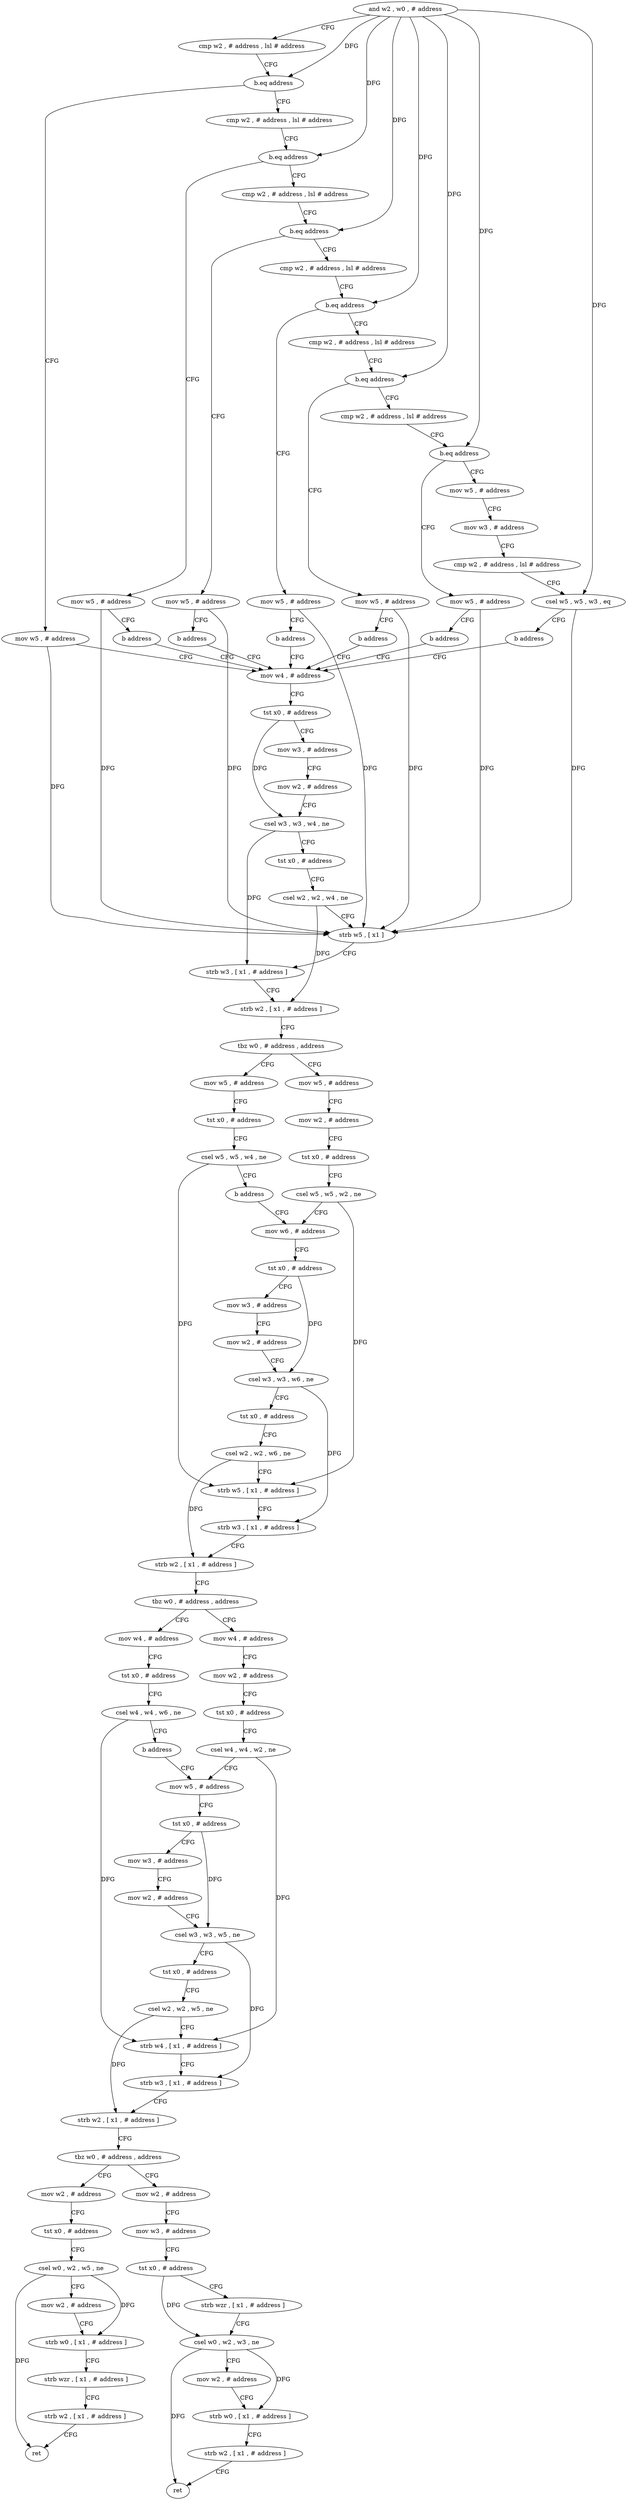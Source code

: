 digraph "func" {
"4272936" [label = "and w2 , w0 , # address" ]
"4272940" [label = "cmp w2 , # address , lsl # address" ]
"4272944" [label = "b.eq address" ]
"4273008" [label = "mov w5 , # address" ]
"4272948" [label = "cmp w2 , # address , lsl # address" ]
"4273012" [label = "mov w4 , # address" ]
"4272952" [label = "b.eq address" ]
"4273280" [label = "mov w5 , # address" ]
"4272956" [label = "cmp w2 , # address , lsl # address" ]
"4273216" [label = "mov w5 , # address" ]
"4273220" [label = "tst x0 , # address" ]
"4273224" [label = "csel w5 , w5 , w4 , ne" ]
"4273228" [label = "b address" ]
"4273072" [label = "mov w6 , # address" ]
"4273056" [label = "mov w5 , # address" ]
"4273060" [label = "mov w2 , # address" ]
"4273064" [label = "tst x0 , # address" ]
"4273068" [label = "csel w5 , w5 , w2 , ne" ]
"4273284" [label = "b address" ]
"4272960" [label = "b.eq address" ]
"4273288" [label = "mov w5 , # address" ]
"4272964" [label = "cmp w2 , # address , lsl # address" ]
"4273076" [label = "tst x0 , # address" ]
"4273080" [label = "mov w3 , # address" ]
"4273084" [label = "mov w2 , # address" ]
"4273088" [label = "csel w3 , w3 , w6 , ne" ]
"4273092" [label = "tst x0 , # address" ]
"4273096" [label = "csel w2 , w2 , w6 , ne" ]
"4273100" [label = "strb w5 , [ x1 , # address ]" ]
"4273104" [label = "strb w3 , [ x1 , # address ]" ]
"4273108" [label = "strb w2 , [ x1 , # address ]" ]
"4273112" [label = "tbz w0 , # address , address" ]
"4273264" [label = "mov w4 , # address" ]
"4273116" [label = "mov w4 , # address" ]
"4273268" [label = "tst x0 , # address" ]
"4273272" [label = "csel w4 , w4 , w6 , ne" ]
"4273276" [label = "b address" ]
"4273132" [label = "mov w5 , # address" ]
"4273120" [label = "mov w2 , # address" ]
"4273124" [label = "tst x0 , # address" ]
"4273128" [label = "csel w4 , w4 , w2 , ne" ]
"4273016" [label = "tst x0 , # address" ]
"4273020" [label = "mov w3 , # address" ]
"4273024" [label = "mov w2 , # address" ]
"4273028" [label = "csel w3 , w3 , w4 , ne" ]
"4273032" [label = "tst x0 , # address" ]
"4273036" [label = "csel w2 , w2 , w4 , ne" ]
"4273040" [label = "strb w5 , [ x1 ]" ]
"4273044" [label = "strb w3 , [ x1 , # address ]" ]
"4273048" [label = "strb w2 , [ x1 , # address ]" ]
"4273052" [label = "tbz w0 , # address , address" ]
"4273292" [label = "b address" ]
"4272968" [label = "b.eq address" ]
"4273304" [label = "mov w5 , # address" ]
"4272972" [label = "cmp w2 , # address , lsl # address" ]
"4273136" [label = "tst x0 , # address" ]
"4273140" [label = "mov w3 , # address" ]
"4273144" [label = "mov w2 , # address" ]
"4273148" [label = "csel w3 , w3 , w5 , ne" ]
"4273152" [label = "tst x0 , # address" ]
"4273156" [label = "csel w2 , w2 , w5 , ne" ]
"4273160" [label = "strb w4 , [ x1 , # address ]" ]
"4273164" [label = "strb w3 , [ x1 , # address ]" ]
"4273168" [label = "strb w2 , [ x1 , # address ]" ]
"4273172" [label = "tbz w0 , # address , address" ]
"4273232" [label = "mov w2 , # address" ]
"4273176" [label = "mov w2 , # address" ]
"4273236" [label = "tst x0 , # address" ]
"4273240" [label = "csel w0 , w2 , w5 , ne" ]
"4273244" [label = "mov w2 , # address" ]
"4273248" [label = "strb w0 , [ x1 , # address ]" ]
"4273252" [label = "strb wzr , [ x1 , # address ]" ]
"4273256" [label = "strb w2 , [ x1 , # address ]" ]
"4273260" [label = "ret" ]
"4273180" [label = "mov w3 , # address" ]
"4273184" [label = "tst x0 , # address" ]
"4273188" [label = "strb wzr , [ x1 , # address ]" ]
"4273192" [label = "csel w0 , w2 , w3 , ne" ]
"4273196" [label = "mov w2 , # address" ]
"4273200" [label = "strb w0 , [ x1 , # address ]" ]
"4273204" [label = "strb w2 , [ x1 , # address ]" ]
"4273208" [label = "ret" ]
"4273308" [label = "b address" ]
"4272976" [label = "b.eq address" ]
"4273296" [label = "mov w5 , # address" ]
"4272980" [label = "cmp w2 , # address , lsl # address" ]
"4273300" [label = "b address" ]
"4272984" [label = "b.eq address" ]
"4273312" [label = "mov w5 , # address" ]
"4272988" [label = "mov w5 , # address" ]
"4273316" [label = "b address" ]
"4272992" [label = "mov w3 , # address" ]
"4272996" [label = "cmp w2 , # address , lsl # address" ]
"4273000" [label = "csel w5 , w5 , w3 , eq" ]
"4273004" [label = "b address" ]
"4272936" -> "4272940" [ label = "CFG" ]
"4272936" -> "4272944" [ label = "DFG" ]
"4272936" -> "4272952" [ label = "DFG" ]
"4272936" -> "4272960" [ label = "DFG" ]
"4272936" -> "4272968" [ label = "DFG" ]
"4272936" -> "4272976" [ label = "DFG" ]
"4272936" -> "4272984" [ label = "DFG" ]
"4272936" -> "4273000" [ label = "DFG" ]
"4272940" -> "4272944" [ label = "CFG" ]
"4272944" -> "4273008" [ label = "CFG" ]
"4272944" -> "4272948" [ label = "CFG" ]
"4273008" -> "4273012" [ label = "CFG" ]
"4273008" -> "4273040" [ label = "DFG" ]
"4272948" -> "4272952" [ label = "CFG" ]
"4273012" -> "4273016" [ label = "CFG" ]
"4272952" -> "4273280" [ label = "CFG" ]
"4272952" -> "4272956" [ label = "CFG" ]
"4273280" -> "4273284" [ label = "CFG" ]
"4273280" -> "4273040" [ label = "DFG" ]
"4272956" -> "4272960" [ label = "CFG" ]
"4273216" -> "4273220" [ label = "CFG" ]
"4273220" -> "4273224" [ label = "CFG" ]
"4273224" -> "4273228" [ label = "CFG" ]
"4273224" -> "4273100" [ label = "DFG" ]
"4273228" -> "4273072" [ label = "CFG" ]
"4273072" -> "4273076" [ label = "CFG" ]
"4273056" -> "4273060" [ label = "CFG" ]
"4273060" -> "4273064" [ label = "CFG" ]
"4273064" -> "4273068" [ label = "CFG" ]
"4273068" -> "4273072" [ label = "CFG" ]
"4273068" -> "4273100" [ label = "DFG" ]
"4273284" -> "4273012" [ label = "CFG" ]
"4272960" -> "4273288" [ label = "CFG" ]
"4272960" -> "4272964" [ label = "CFG" ]
"4273288" -> "4273292" [ label = "CFG" ]
"4273288" -> "4273040" [ label = "DFG" ]
"4272964" -> "4272968" [ label = "CFG" ]
"4273076" -> "4273080" [ label = "CFG" ]
"4273076" -> "4273088" [ label = "DFG" ]
"4273080" -> "4273084" [ label = "CFG" ]
"4273084" -> "4273088" [ label = "CFG" ]
"4273088" -> "4273092" [ label = "CFG" ]
"4273088" -> "4273104" [ label = "DFG" ]
"4273092" -> "4273096" [ label = "CFG" ]
"4273096" -> "4273100" [ label = "CFG" ]
"4273096" -> "4273108" [ label = "DFG" ]
"4273100" -> "4273104" [ label = "CFG" ]
"4273104" -> "4273108" [ label = "CFG" ]
"4273108" -> "4273112" [ label = "CFG" ]
"4273112" -> "4273264" [ label = "CFG" ]
"4273112" -> "4273116" [ label = "CFG" ]
"4273264" -> "4273268" [ label = "CFG" ]
"4273116" -> "4273120" [ label = "CFG" ]
"4273268" -> "4273272" [ label = "CFG" ]
"4273272" -> "4273276" [ label = "CFG" ]
"4273272" -> "4273160" [ label = "DFG" ]
"4273276" -> "4273132" [ label = "CFG" ]
"4273132" -> "4273136" [ label = "CFG" ]
"4273120" -> "4273124" [ label = "CFG" ]
"4273124" -> "4273128" [ label = "CFG" ]
"4273128" -> "4273132" [ label = "CFG" ]
"4273128" -> "4273160" [ label = "DFG" ]
"4273016" -> "4273020" [ label = "CFG" ]
"4273016" -> "4273028" [ label = "DFG" ]
"4273020" -> "4273024" [ label = "CFG" ]
"4273024" -> "4273028" [ label = "CFG" ]
"4273028" -> "4273032" [ label = "CFG" ]
"4273028" -> "4273044" [ label = "DFG" ]
"4273032" -> "4273036" [ label = "CFG" ]
"4273036" -> "4273040" [ label = "CFG" ]
"4273036" -> "4273048" [ label = "DFG" ]
"4273040" -> "4273044" [ label = "CFG" ]
"4273044" -> "4273048" [ label = "CFG" ]
"4273048" -> "4273052" [ label = "CFG" ]
"4273052" -> "4273216" [ label = "CFG" ]
"4273052" -> "4273056" [ label = "CFG" ]
"4273292" -> "4273012" [ label = "CFG" ]
"4272968" -> "4273304" [ label = "CFG" ]
"4272968" -> "4272972" [ label = "CFG" ]
"4273304" -> "4273308" [ label = "CFG" ]
"4273304" -> "4273040" [ label = "DFG" ]
"4272972" -> "4272976" [ label = "CFG" ]
"4273136" -> "4273140" [ label = "CFG" ]
"4273136" -> "4273148" [ label = "DFG" ]
"4273140" -> "4273144" [ label = "CFG" ]
"4273144" -> "4273148" [ label = "CFG" ]
"4273148" -> "4273152" [ label = "CFG" ]
"4273148" -> "4273164" [ label = "DFG" ]
"4273152" -> "4273156" [ label = "CFG" ]
"4273156" -> "4273160" [ label = "CFG" ]
"4273156" -> "4273168" [ label = "DFG" ]
"4273160" -> "4273164" [ label = "CFG" ]
"4273164" -> "4273168" [ label = "CFG" ]
"4273168" -> "4273172" [ label = "CFG" ]
"4273172" -> "4273232" [ label = "CFG" ]
"4273172" -> "4273176" [ label = "CFG" ]
"4273232" -> "4273236" [ label = "CFG" ]
"4273176" -> "4273180" [ label = "CFG" ]
"4273236" -> "4273240" [ label = "CFG" ]
"4273240" -> "4273244" [ label = "CFG" ]
"4273240" -> "4273248" [ label = "DFG" ]
"4273240" -> "4273260" [ label = "DFG" ]
"4273244" -> "4273248" [ label = "CFG" ]
"4273248" -> "4273252" [ label = "CFG" ]
"4273252" -> "4273256" [ label = "CFG" ]
"4273256" -> "4273260" [ label = "CFG" ]
"4273180" -> "4273184" [ label = "CFG" ]
"4273184" -> "4273188" [ label = "CFG" ]
"4273184" -> "4273192" [ label = "DFG" ]
"4273188" -> "4273192" [ label = "CFG" ]
"4273192" -> "4273196" [ label = "CFG" ]
"4273192" -> "4273200" [ label = "DFG" ]
"4273192" -> "4273208" [ label = "DFG" ]
"4273196" -> "4273200" [ label = "CFG" ]
"4273200" -> "4273204" [ label = "CFG" ]
"4273204" -> "4273208" [ label = "CFG" ]
"4273308" -> "4273012" [ label = "CFG" ]
"4272976" -> "4273296" [ label = "CFG" ]
"4272976" -> "4272980" [ label = "CFG" ]
"4273296" -> "4273300" [ label = "CFG" ]
"4273296" -> "4273040" [ label = "DFG" ]
"4272980" -> "4272984" [ label = "CFG" ]
"4273300" -> "4273012" [ label = "CFG" ]
"4272984" -> "4273312" [ label = "CFG" ]
"4272984" -> "4272988" [ label = "CFG" ]
"4273312" -> "4273316" [ label = "CFG" ]
"4273312" -> "4273040" [ label = "DFG" ]
"4272988" -> "4272992" [ label = "CFG" ]
"4273316" -> "4273012" [ label = "CFG" ]
"4272992" -> "4272996" [ label = "CFG" ]
"4272996" -> "4273000" [ label = "CFG" ]
"4273000" -> "4273004" [ label = "CFG" ]
"4273000" -> "4273040" [ label = "DFG" ]
"4273004" -> "4273012" [ label = "CFG" ]
}
